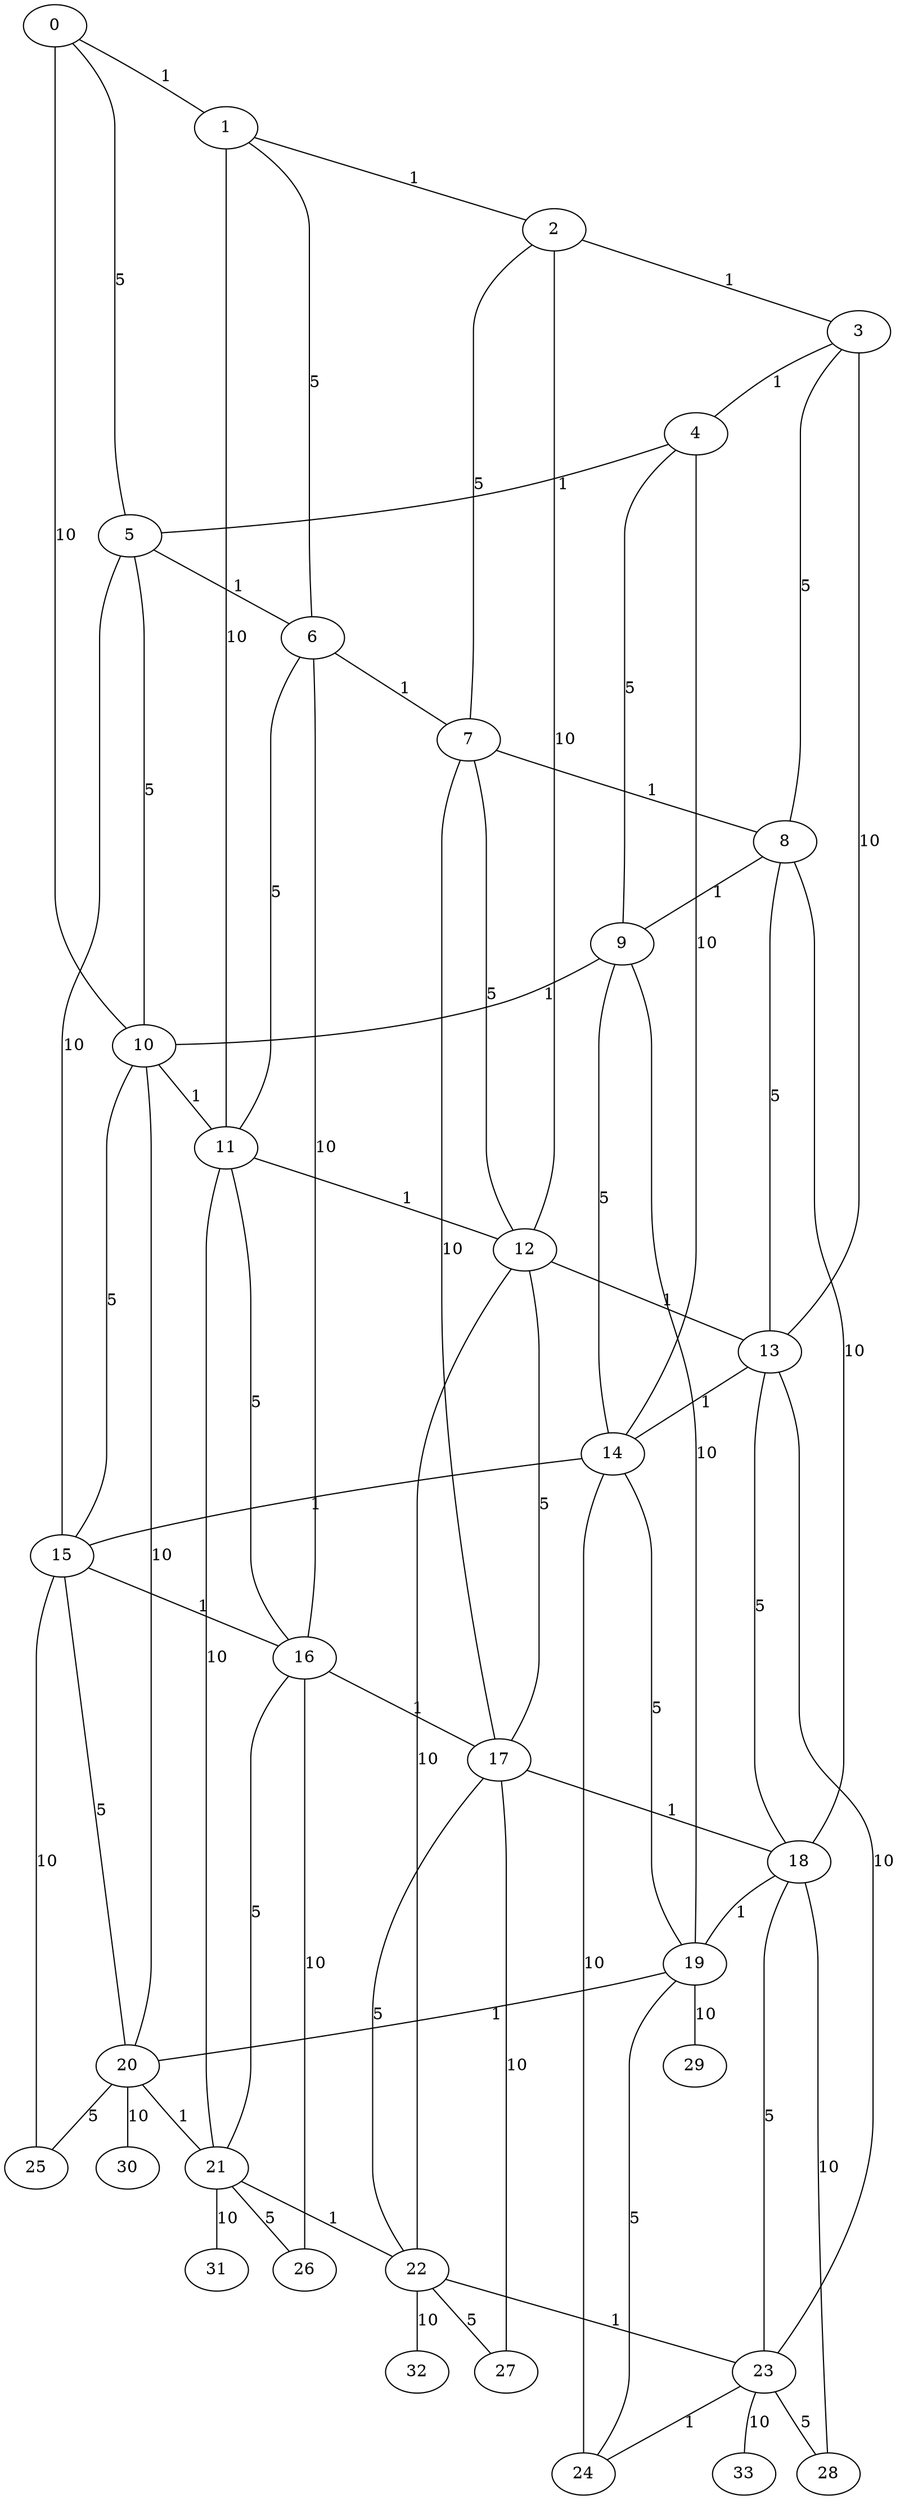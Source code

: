 graph {
    0 -- 1[label="1",weight="1"];
    0 -- 5[label="5",weight="5"];
    0 -- 10[label="10",weight="10"];

    1 -- 2[label="1",weight="1"];
    2 -- 3[label="1",weight="1"];
    3 -- 4[label="1",weight="1"];
    4 -- 5[label="1",weight="1"];
    5 -- 6[label="1",weight="1"];
    6 -- 7[label="1",weight="1"];
    7 -- 8[label="1",weight="1"];
    8 -- 9[label="1",weight="1"];
    9 -- 10[label="1",weight="1"];
    10 -- 11[label="1",weight="1"];
    11 -- 12[label="1",weight="1"];
    12 -- 13[label="1",weight="1"];
    13 -- 14[label="1",weight="1"];
    14 -- 15[label="1",weight="1"];
    15 -- 16[label="1",weight="1"];
    16 -- 17[label="1",weight="1"];
    17 -- 18[label="1",weight="1"];
    18 -- 19[label="1",weight="1"];
    19 -- 20[label="1",weight="1"];
    20 -- 21[label="1",weight="1"];
    21 -- 22[label="1",weight="1"];
    22 -- 23[label="1",weight="1"];
    23 -- 24[label="1",weight="1"];
    
    1 -- 6[label="5",weight="5"];
    2 -- 7[label="5",weight="5"];
    3 -- 8[label="5",weight="5"];
    4 -- 9[label="5",weight="5"];
    5 -- 10[label="5",weight="5"];
    6 -- 11[label="5",weight="5"];
    7 -- 12[label="5",weight="5"];
    8 -- 13[label="5",weight="5"];
    9 -- 14[label="5",weight="5"];
    10 -- 15[label="5",weight="5"];
    11 -- 16[label="5",weight="5"];
    12 -- 17[label="5",weight="5"];
    13 -- 18[label="5",weight="5"];
    14 -- 19[label="5",weight="5"];
    15 -- 20[label="5",weight="5"];
    16 -- 21[label="5",weight="5"];
    17 -- 22[label="5",weight="5"];
    18 -- 23[label="5",weight="5"];
    19 -- 24[label="5",weight="5"];
    20 -- 25[label="5",weight="5"];
    21 -- 26[label="5",weight="5"];
    22 -- 27[label="5",weight="5"];
    23 -- 28[label="5",weight="5"];

    1 -- 11[label="10",weight="10"];
    2 -- 12[label="10",weight="10"];
    3 -- 13[label="10",weight="10"];
    4 -- 14[label="10",weight="10"];
    5 -- 15[label="10",weight="10"];
    6 -- 16[label="10",weight="10"];
    7 -- 17[label="10",weight="10"];
    8 -- 18[label="10",weight="10"];
    9 -- 19[label="10",weight="10"];
    10 -- 20[label="10",weight="10"];
    11 -- 21[label="10",weight="10"];
    12 -- 22[label="10",weight="10"];
    13 -- 23[label="10",weight="10"];
    14 -- 24[label="10",weight="10"];
    15 -- 25[label="10",weight="10"];
    16 -- 26[label="10",weight="10"];
    17 -- 27[label="10",weight="10"];
    18 -- 28[label="10",weight="10"];
    19 -- 29[label="10",weight="10"];
    20 -- 30[label="10",weight="10"];
    21 -- 31[label="10",weight="10"];
    22 -- 32[label="10",weight="10"];
    23 -- 33[label="10",weight="10"];
}